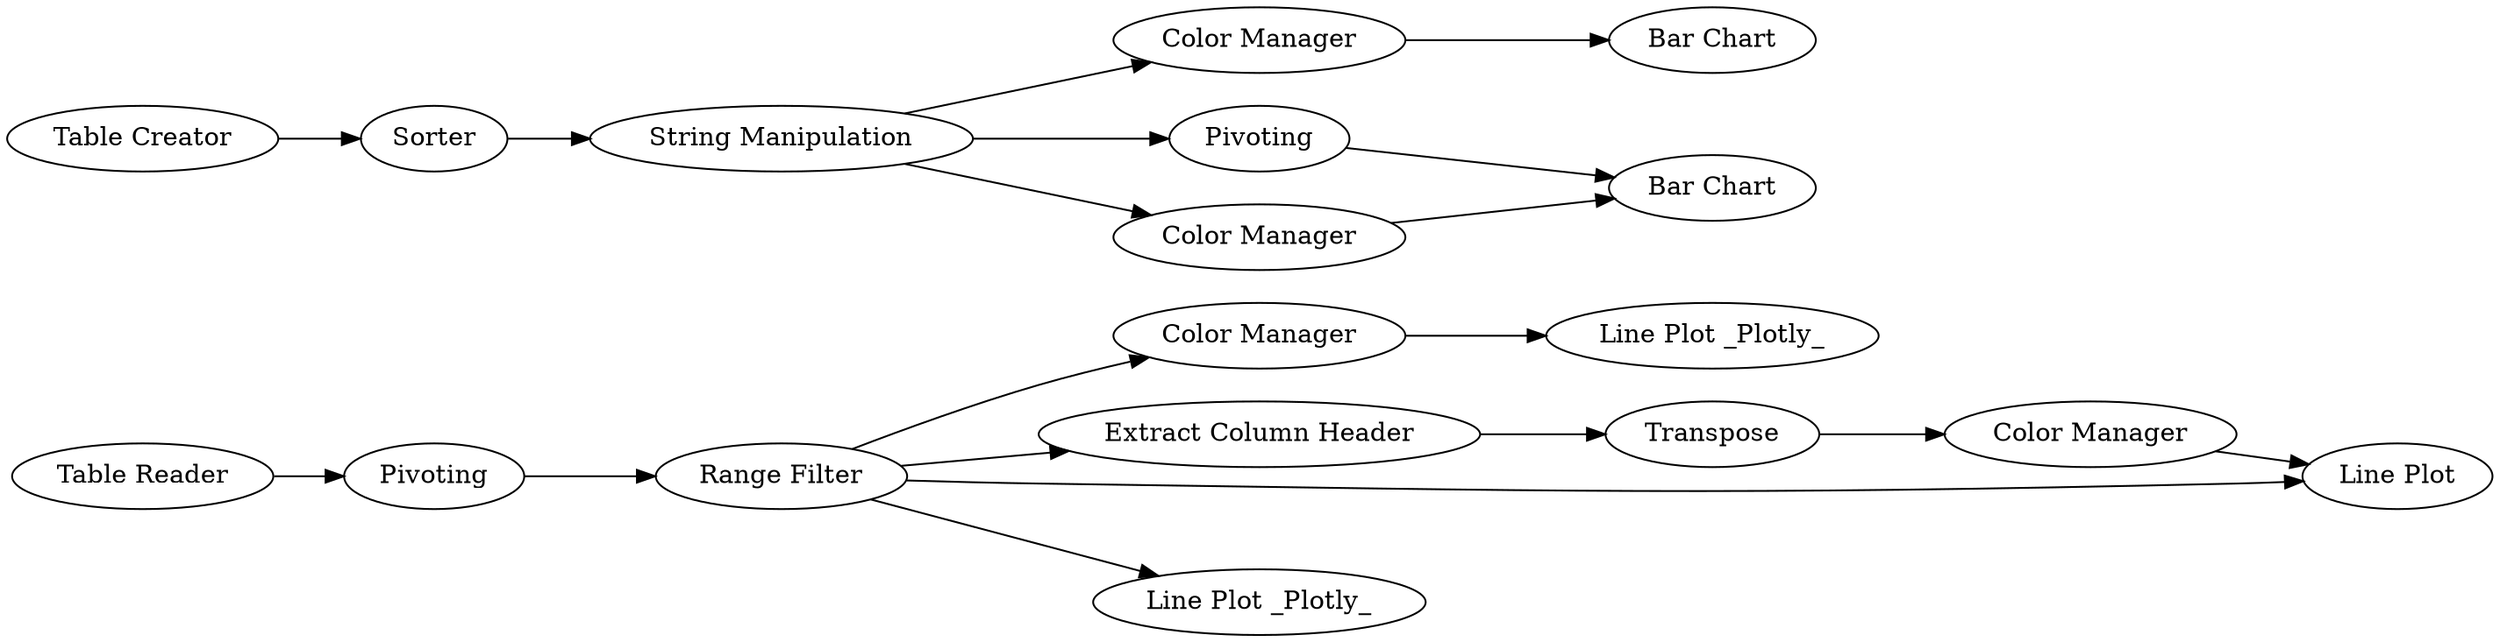 digraph {
	92 -> 37
	76 -> 91
	91 -> 96
	3 -> 76
	91 -> 75
	38 -> 92
	96 -> 95
	36 -> 38
	42 -> 43
	43 -> 41
	47 -> 77
	45 -> 36
	38 -> 44
	38 -> 42
	91 -> 47
	75 -> 77
	41 -> 44
	38 -> 94
	91 [label="String Manipulation"]
	94 [label="Line Plot _Plotly_"]
	43 [label=Transpose]
	92 [label="Color Manager"]
	44 [label="Line Plot"]
	42 [label="Extract Column Header"]
	96 [label="Color Manager"]
	41 [label="Color Manager"]
	36 [label=Pivoting]
	47 [label="Color Manager"]
	76 [label=Sorter]
	77 [label="Bar Chart"]
	37 [label="Line Plot _Plotly_"]
	95 [label="Bar Chart"]
	75 [label=Pivoting]
	3 [label="Table Creator"]
	38 [label="Range Filter"]
	45 [label="Table Reader"]
	rankdir=LR
}
